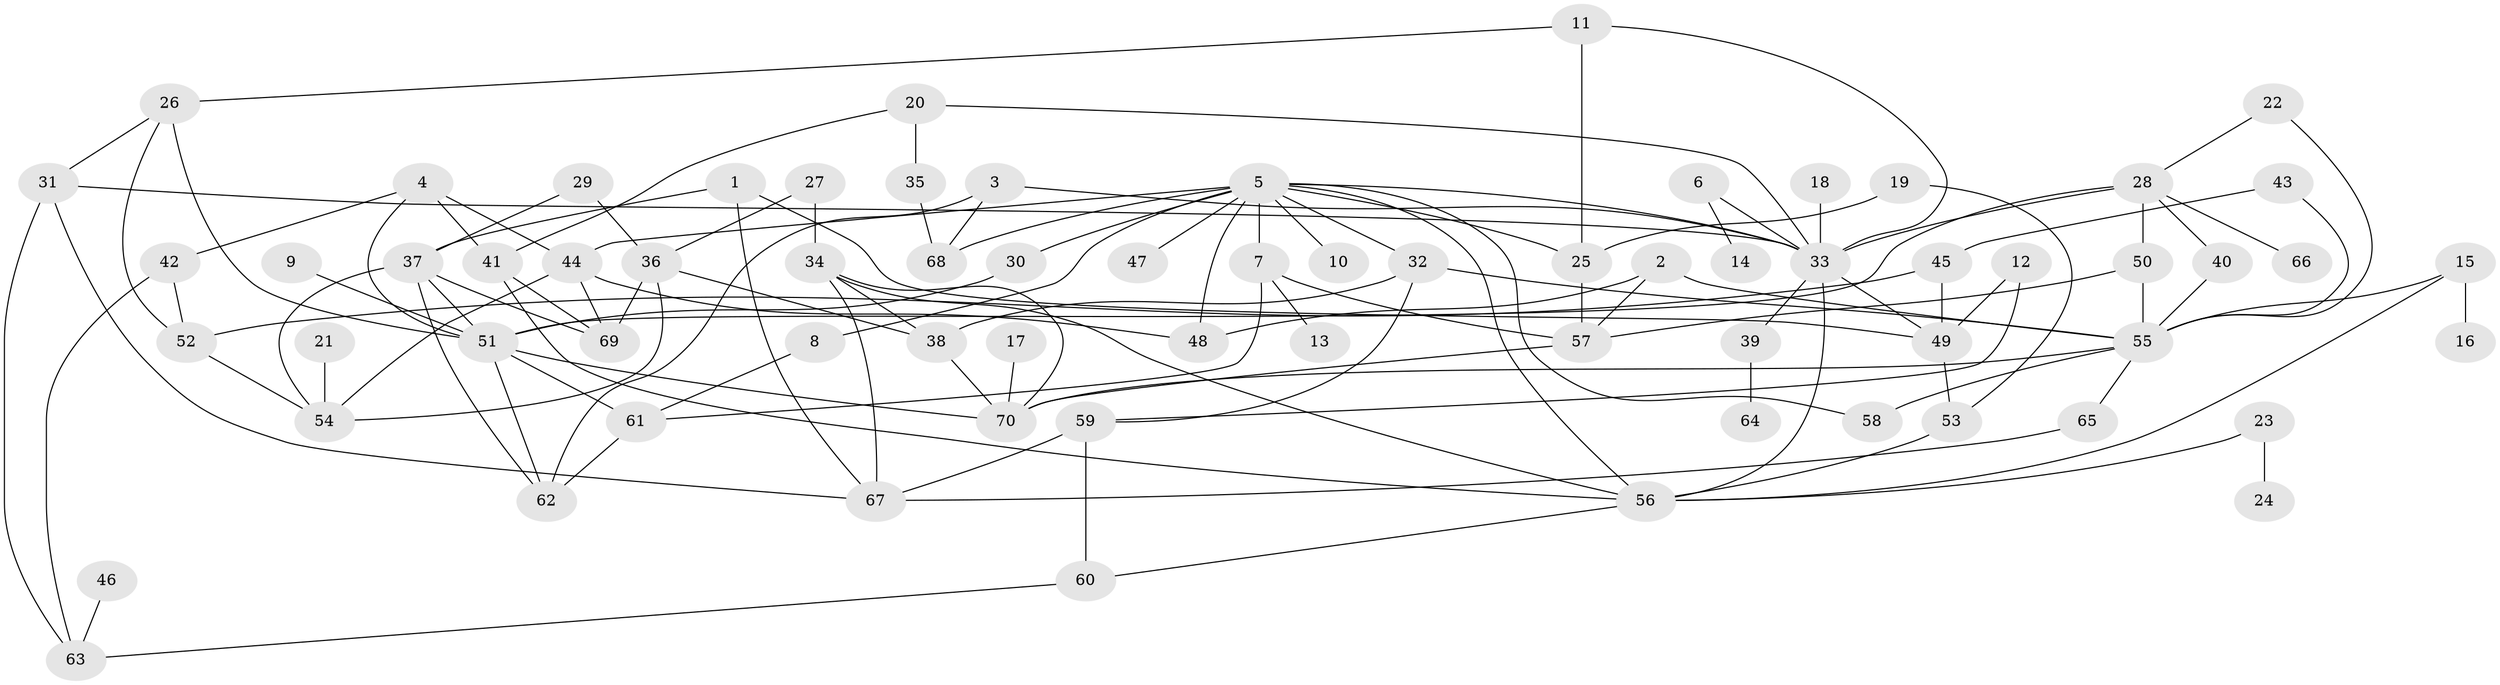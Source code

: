// original degree distribution, {5: 0.04285714285714286, 7: 0.02142857142857143, 9: 0.007142857142857143, 2: 0.3142857142857143, 4: 0.14285714285714285, 3: 0.2571428571428571, 8: 0.014285714285714285, 1: 0.18571428571428572, 6: 0.014285714285714285}
// Generated by graph-tools (version 1.1) at 2025/49/03/09/25 03:49:21]
// undirected, 70 vertices, 121 edges
graph export_dot {
graph [start="1"]
  node [color=gray90,style=filled];
  1;
  2;
  3;
  4;
  5;
  6;
  7;
  8;
  9;
  10;
  11;
  12;
  13;
  14;
  15;
  16;
  17;
  18;
  19;
  20;
  21;
  22;
  23;
  24;
  25;
  26;
  27;
  28;
  29;
  30;
  31;
  32;
  33;
  34;
  35;
  36;
  37;
  38;
  39;
  40;
  41;
  42;
  43;
  44;
  45;
  46;
  47;
  48;
  49;
  50;
  51;
  52;
  53;
  54;
  55;
  56;
  57;
  58;
  59;
  60;
  61;
  62;
  63;
  64;
  65;
  66;
  67;
  68;
  69;
  70;
  1 -- 37 [weight=1.0];
  1 -- 49 [weight=1.0];
  1 -- 67 [weight=1.0];
  2 -- 48 [weight=1.0];
  2 -- 55 [weight=1.0];
  2 -- 57 [weight=1.0];
  3 -- 33 [weight=1.0];
  3 -- 62 [weight=1.0];
  3 -- 68 [weight=1.0];
  4 -- 41 [weight=1.0];
  4 -- 42 [weight=1.0];
  4 -- 44 [weight=1.0];
  4 -- 51 [weight=1.0];
  5 -- 7 [weight=1.0];
  5 -- 8 [weight=1.0];
  5 -- 10 [weight=1.0];
  5 -- 25 [weight=1.0];
  5 -- 30 [weight=1.0];
  5 -- 32 [weight=1.0];
  5 -- 33 [weight=1.0];
  5 -- 44 [weight=1.0];
  5 -- 47 [weight=1.0];
  5 -- 48 [weight=1.0];
  5 -- 56 [weight=1.0];
  5 -- 58 [weight=1.0];
  5 -- 68 [weight=1.0];
  6 -- 14 [weight=1.0];
  6 -- 33 [weight=1.0];
  7 -- 13 [weight=1.0];
  7 -- 57 [weight=1.0];
  7 -- 61 [weight=1.0];
  8 -- 61 [weight=1.0];
  9 -- 51 [weight=1.0];
  11 -- 25 [weight=1.0];
  11 -- 26 [weight=1.0];
  11 -- 33 [weight=1.0];
  12 -- 49 [weight=1.0];
  12 -- 59 [weight=1.0];
  15 -- 16 [weight=1.0];
  15 -- 55 [weight=1.0];
  15 -- 56 [weight=1.0];
  17 -- 70 [weight=1.0];
  18 -- 33 [weight=1.0];
  19 -- 25 [weight=1.0];
  19 -- 53 [weight=1.0];
  20 -- 33 [weight=1.0];
  20 -- 35 [weight=1.0];
  20 -- 41 [weight=1.0];
  21 -- 54 [weight=1.0];
  22 -- 28 [weight=1.0];
  22 -- 55 [weight=1.0];
  23 -- 24 [weight=1.0];
  23 -- 56 [weight=1.0];
  25 -- 57 [weight=1.0];
  26 -- 31 [weight=1.0];
  26 -- 51 [weight=1.0];
  26 -- 52 [weight=1.0];
  27 -- 34 [weight=1.0];
  27 -- 36 [weight=1.0];
  28 -- 33 [weight=1.0];
  28 -- 40 [weight=1.0];
  28 -- 50 [weight=1.0];
  28 -- 51 [weight=2.0];
  28 -- 66 [weight=1.0];
  29 -- 36 [weight=1.0];
  29 -- 37 [weight=1.0];
  30 -- 51 [weight=1.0];
  31 -- 33 [weight=1.0];
  31 -- 63 [weight=1.0];
  31 -- 67 [weight=1.0];
  32 -- 38 [weight=1.0];
  32 -- 55 [weight=1.0];
  32 -- 59 [weight=1.0];
  33 -- 39 [weight=1.0];
  33 -- 49 [weight=1.0];
  33 -- 56 [weight=1.0];
  34 -- 38 [weight=1.0];
  34 -- 56 [weight=1.0];
  34 -- 67 [weight=2.0];
  34 -- 70 [weight=1.0];
  35 -- 68 [weight=1.0];
  36 -- 38 [weight=1.0];
  36 -- 54 [weight=1.0];
  36 -- 69 [weight=1.0];
  37 -- 51 [weight=1.0];
  37 -- 54 [weight=1.0];
  37 -- 62 [weight=1.0];
  37 -- 69 [weight=1.0];
  38 -- 70 [weight=1.0];
  39 -- 64 [weight=1.0];
  40 -- 55 [weight=1.0];
  41 -- 56 [weight=1.0];
  41 -- 69 [weight=1.0];
  42 -- 52 [weight=1.0];
  42 -- 63 [weight=1.0];
  43 -- 45 [weight=1.0];
  43 -- 55 [weight=1.0];
  44 -- 48 [weight=1.0];
  44 -- 54 [weight=1.0];
  44 -- 69 [weight=1.0];
  45 -- 49 [weight=1.0];
  45 -- 52 [weight=1.0];
  46 -- 63 [weight=1.0];
  49 -- 53 [weight=1.0];
  50 -- 55 [weight=1.0];
  50 -- 57 [weight=1.0];
  51 -- 61 [weight=1.0];
  51 -- 62 [weight=1.0];
  51 -- 70 [weight=1.0];
  52 -- 54 [weight=1.0];
  53 -- 56 [weight=1.0];
  55 -- 58 [weight=1.0];
  55 -- 65 [weight=1.0];
  55 -- 70 [weight=1.0];
  56 -- 60 [weight=1.0];
  57 -- 70 [weight=1.0];
  59 -- 60 [weight=1.0];
  59 -- 67 [weight=1.0];
  60 -- 63 [weight=1.0];
  61 -- 62 [weight=1.0];
  65 -- 67 [weight=1.0];
}
